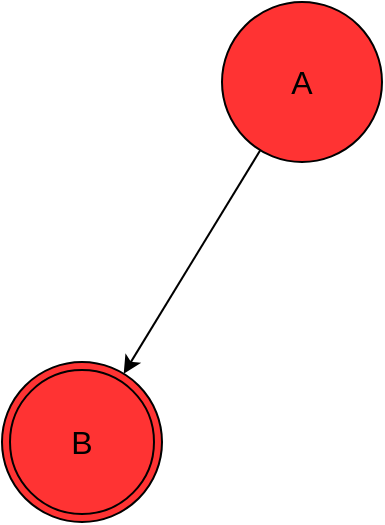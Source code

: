 <mxfile version="13.8.1" type="github">
  <diagram id="IoN3bJZCd9BXfLy1miPE" name="Page-1">
    <mxGraphModel dx="1422" dy="794" grid="1" gridSize="10" guides="1" tooltips="1" connect="1" arrows="1" fold="1" page="1" pageScale="1" pageWidth="827" pageHeight="1169" math="0" shadow="0">
      <root>
        <mxCell id="0" />
        <mxCell id="1" parent="0" />
        <mxCell id="4YcYDhRcFaXpKPz45M65-2" value="B" style="ellipse;shape=doubleEllipse;whiteSpace=wrap;html=1;aspect=fixed;fillColor=#FF3333;fontSize=16;" vertex="1" parent="1">
          <mxGeometry x="190" y="300" width="80" height="80" as="geometry" />
        </mxCell>
        <mxCell id="4YcYDhRcFaXpKPz45M65-4" style="rounded=0;orthogonalLoop=1;jettySize=auto;html=1;" edge="1" parent="1" source="4YcYDhRcFaXpKPz45M65-3" target="4YcYDhRcFaXpKPz45M65-2">
          <mxGeometry relative="1" as="geometry" />
        </mxCell>
        <mxCell id="4YcYDhRcFaXpKPz45M65-3" value="&lt;font style=&quot;font-size: 16px&quot;&gt;A&lt;/font&gt;" style="ellipse;whiteSpace=wrap;html=1;aspect=fixed;fillColor=#FF3333;" vertex="1" parent="1">
          <mxGeometry x="300" y="120" width="80" height="80" as="geometry" />
        </mxCell>
      </root>
    </mxGraphModel>
  </diagram>
</mxfile>
